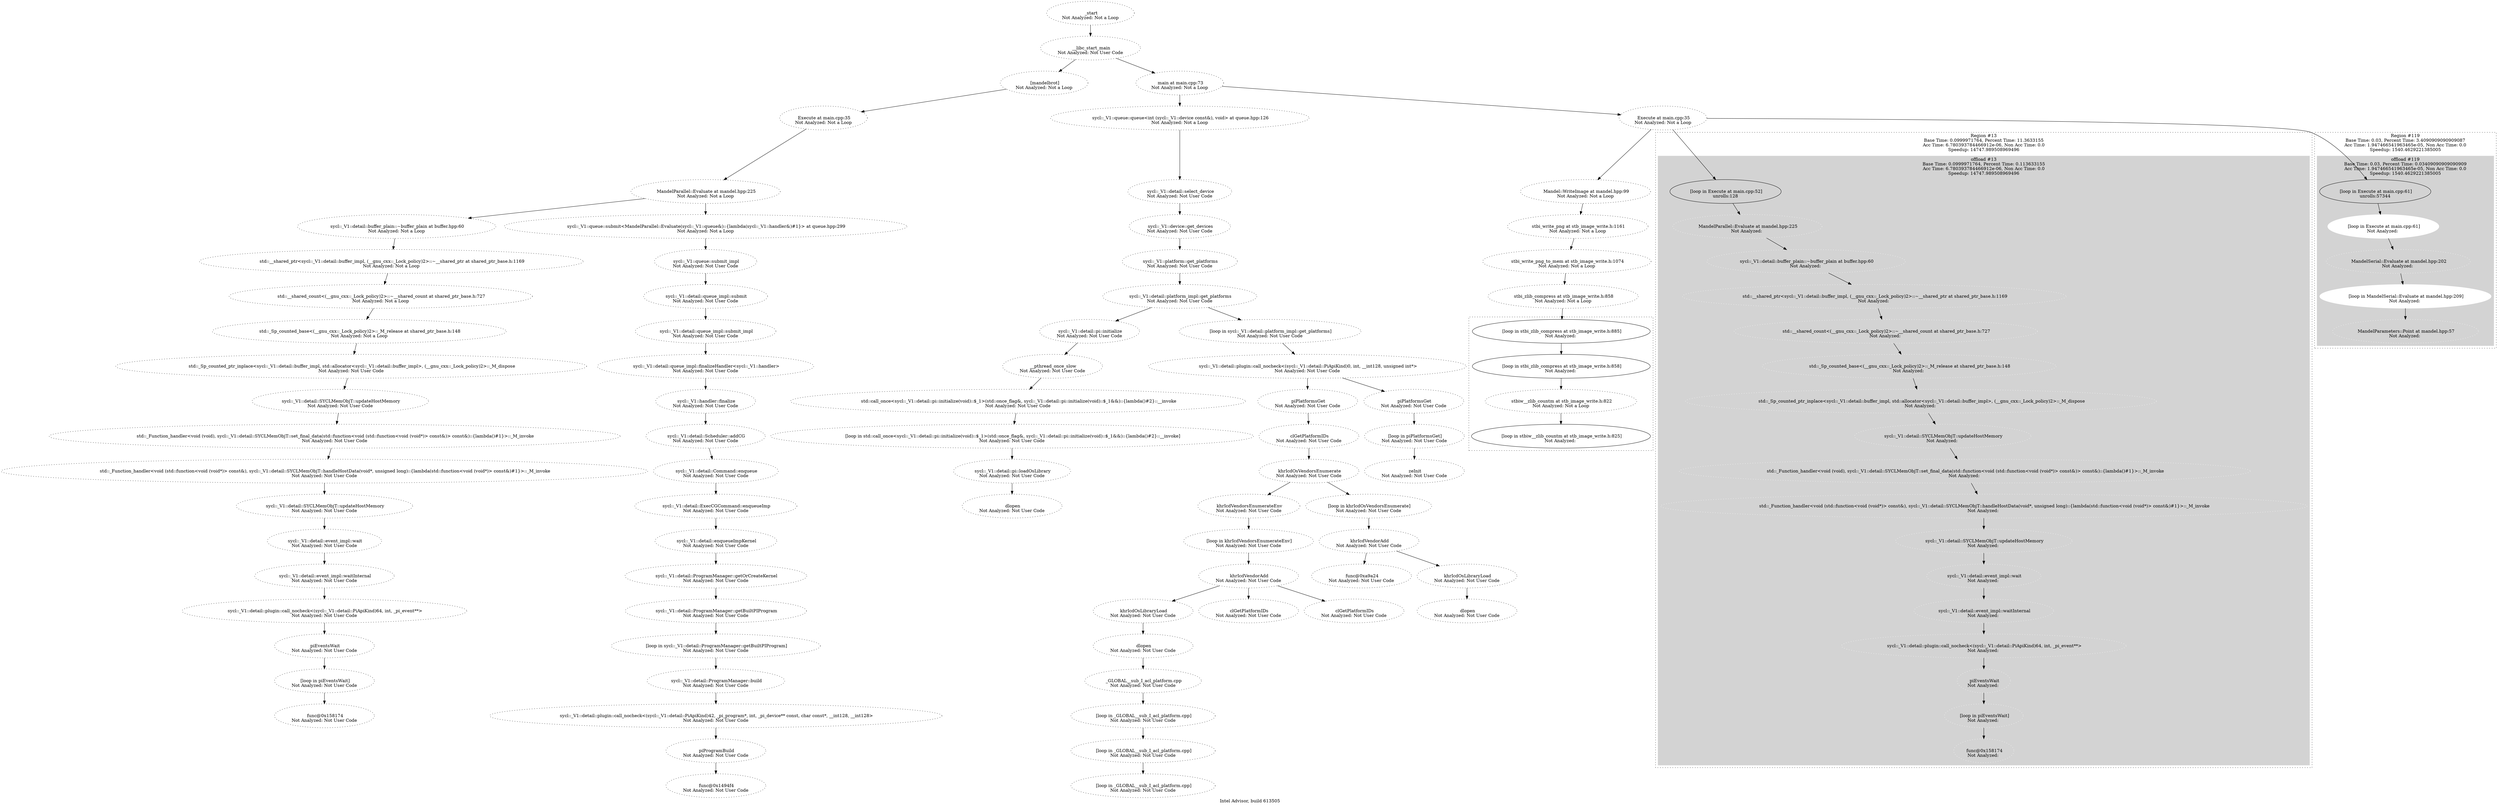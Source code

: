 digraph G {

		2 [label="\n _start\nNot Analyzed: Not a Loop", style=dotted]
	2 -> 582
		582 [label="\n __libc_start_main\nNot Analyzed: Not User Code", style=dotted]
	582 -> 446
	582 -> 550
		550 [label="\n main at main.cpp:73\nNot Analyzed: Not a Loop", style=dotted]
	550 -> 704
	550 -> 4
		4 [label="\n sycl::_V1::queue::queue<int (sycl::_V1::device const&), void> at queue.hpp:126\nNot Analyzed: Not a Loop", style=dotted]
	4 -> 5
		5 [label="\n sycl::_V1::detail::select_device\nNot Analyzed: Not User Code", style=dotted]
	5 -> 6
		6 [label="\n sycl::_V1::device::get_devices\nNot Analyzed: Not User Code", style=dotted]
	6 -> 7
		7 [label="\n sycl::_V1::platform::get_platforms\nNot Analyzed: Not User Code", style=dotted]
	7 -> 930
		930 [label="\n sycl::_V1::detail::platform_impl::get_platforms\nNot Analyzed: Not User Code", style=dotted]
	930 -> 9
	930 -> 52
		52 [label="\n [loop in sycl::_V1::detail::platform_impl::get_platforms]\nNot Analyzed: Not User Code", style=dotted]
	52 -> 53
		53 [label="\n sycl::_V1::detail::plugin::call_nocheck<(sycl::_V1::detail::PiApiKind)0, int, __int128, unsigned int*>\nNot Analyzed: Not User Code", style=dotted]
	53 -> 715
	53 -> 54
		54 [label="\n piPlatformsGet\nNot Analyzed: Not User Code", style=dotted]
	54 -> 55
		55 [label="\n clGetPlatformIDs\nNot Analyzed: Not User Code", style=dotted]
	55 -> 941
		941 [label="\n khrIcdOsVendorsEnumerate\nNot Analyzed: Not User Code", style=dotted]
	941 -> 228
	941 -> 939
		939 [label="\n khrIcdVendorsEnumerateEnv\nNot Analyzed: Not User Code", style=dotted]
	939 -> 58
		58 [label="\n [loop in khrIcdVendorsEnumerateEnv]\nNot Analyzed: Not User Code", style=dotted]
	58 -> 59
		59 [label="\n khrIcdVendorAdd\nNot Analyzed: Not User Code", style=dotted]
	59 -> 196
	59 -> 131
	59 -> 60
		60 [label="\n khrIcdOsLibraryLoad\nNot Analyzed: Not User Code", style=dotted]
	60 -> 61
		61 [label="\n dlopen\nNot Analyzed: Not User Code", style=dotted]
	61 -> 173
		173 [label="\n _GLOBAL__sub_I_acl_platform.cpp\nNot Analyzed: Not User Code", style=dotted]
	173 -> 952
		952 [label="\n [loop in _GLOBAL__sub_I_acl_platform.cpp]\nNot Analyzed: Not User Code", style=dotted]
	952 -> 953
		953 [label="\n [loop in _GLOBAL__sub_I_acl_platform.cpp]\nNot Analyzed: Not User Code", style=dotted]
	953 -> 174
		174 [label="\n [loop in _GLOBAL__sub_I_acl_platform.cpp]\nNot Analyzed: Not User Code", style=dotted]
		131 [label="\n clGetPlatformIDs\nNot Analyzed: Not User Code", style=dotted]
		196 [label="\n clGetPlatformIDs\nNot Analyzed: Not User Code", style=dotted]
		228 [label="\n [loop in khrIcdOsVendorsEnumerate]\nNot Analyzed: Not User Code", style=dotted]
	228 -> 254
		254 [label="\n khrIcdVendorAdd\nNot Analyzed: Not User Code", style=dotted]
	254 -> 230
	254 -> 255
		255 [label="\n func@0xa9a24\nNot Analyzed: Not User Code", style=dotted]
		230 [label="\n khrIcdOsLibraryLoad\nNot Analyzed: Not User Code", style=dotted]
	230 -> 231
		231 [label="\n dlopen\nNot Analyzed: Not User Code", style=dotted]
		715 [label="\n piPlatformsGet\nNot Analyzed: Not User Code", style=dotted]
	715 -> 402
		402 [label="\n [loop in piPlatformsGet]\nNot Analyzed: Not User Code", style=dotted]
	402 -> 403
		403 [label="\n zeInit\nNot Analyzed: Not User Code", style=dotted]
		9 [label="\n sycl::_V1::detail::pi::initialize\nNot Analyzed: Not User Code", style=dotted]
	9 -> 943
		943 [label="\n __pthread_once_slow\nNot Analyzed: Not User Code", style=dotted]
	943 -> 928
		928 [label="\n std::call_once<sycl::_V1::detail::pi::initialize(void)::$_1>(std::once_flag&, sycl::_V1::detail::pi::initialize(void)::$_1&&)::{lambda()#2}::__invoke\nNot Analyzed: Not User Code", style=dotted]
	928 -> 11
		11 [label="\n [loop in std::call_once<sycl::_V1::detail::pi::initialize(void)::$_1>(std::once_flag&, sycl::_V1::detail::pi::initialize(void)::$_1&&)::{lambda()#2}::__invoke]\nNot Analyzed: Not User Code", style=dotted]
	11 -> 12
		12 [label="\n sycl::_V1::detail::pi::loadOsLibrary\nNot Analyzed: Not User Code", style=dotted]
	12 -> 13
		13 [label="\n dlopen\nNot Analyzed: Not User Code", style=dotted]
		704 [label="\n Execute at main.cpp:35\nNot Analyzed: Not a Loop", style=dotted]
	704 -> 571
	subgraph cluster_loopnest_551 {
		graph [style=dotted];
		551
		label = "Region #13\nBase Time: 0.0999971764, Percent Time: 11.3633155\nAcc Time: 6.780393784466912e-06, Non Acc Time: 0.0\nSpeedup: 14747.989508969496";
	subgraph cluster_0_0 {
		style=filled;
		color=lightgrey;
		node [style=filled, color=white];
		551
		551 [label="\n [loop in Execute at main.cpp:52]\nunrolls:128"]
		551 -> 691
		691 [label="\n MandelParallel::Evaluate at mandel.hpp:225\nNot Analyzed: ", style=dotted]
		691 -> 692
		692 [label="\n sycl::_V1::detail::buffer_plain::~buffer_plain at buffer.hpp:60\nNot Analyzed: ", style=dotted]
		692 -> 693
		693 [label="\n std::__shared_ptr<sycl::_V1::detail::buffer_impl, (__gnu_cxx::_Lock_policy)2>::~__shared_ptr at shared_ptr_base.h:1169\nNot Analyzed: ", style=dotted]
		693 -> 694
		694 [label="\n std::__shared_count<(__gnu_cxx::_Lock_policy)2>::~__shared_count at shared_ptr_base.h:727\nNot Analyzed: ", style=dotted]
		694 -> 552
		552 [label="\n std::_Sp_counted_base<(__gnu_cxx::_Lock_policy)2>::_M_release at shared_ptr_base.h:148\nNot Analyzed: ", style=dotted]
		552 -> 553
		553 [label="\n std::_Sp_counted_ptr_inplace<sycl::_V1::detail::buffer_impl, std::allocator<sycl::_V1::detail::buffer_impl>, (__gnu_cxx::_Lock_policy)2>::_M_dispose\nNot Analyzed: ", style=dotted]
		553 -> 554
		554 [label="\n sycl::_V1::detail::SYCLMemObjT::updateHostMemory\nNot Analyzed: ", style=dotted]
		554 -> 555
		555 [label="\n std::_Function_handler<void (void), sycl::_V1::detail::SYCLMemObjT::set_final_data(std::function<void (std::function<void (void*)> const&)> const&)::{lambda()#1}>::_M_invoke\nNot Analyzed: ", style=dotted]
		555 -> 556
		556 [label="\n std::_Function_handler<void (std::function<void (void*)> const&), sycl::_V1::detail::SYCLMemObjT::handleHostData(void*, unsigned long)::{lambda(std::function<void (void*)> const&)#1}>::_M_invoke\nNot Analyzed: ", style=dotted]
		556 -> 557
		557 [label="\n sycl::_V1::detail::SYCLMemObjT::updateHostMemory\nNot Analyzed: ", style=dotted]
		557 -> 558
		558 [label="\n sycl::_V1::detail::event_impl::wait\nNot Analyzed: ", style=dotted]
		558 -> 559
		559 [label="\n sycl::_V1::detail::event_impl::waitInternal\nNot Analyzed: ", style=dotted]
		559 -> 560
		560 [label="\n sycl::_V1::detail::plugin::call_nocheck<(sycl::_V1::detail::PiApiKind)64, int, _pi_event**>\nNot Analyzed: ", style=dotted]
		560 -> 719
		719 [label="\n piEventsWait\nNot Analyzed: ", style=dotted]
		719 -> 561
		561 [label="\n [loop in piEventsWait]\nNot Analyzed: ", style=dotted]
		561 -> 907
		907 [label="\n func@0x158174\nNot Analyzed: ", style=dotted]
		label = "offload #13\nBase Time: 0.0999971764, Percent Time: 0.113633155\nAcc Time: 6.780393784466912e-06, Non Acc Time: 0.0\nSpeedup: 14747.989508969496";
	}

	}
	704 -> 551
	subgraph cluster_loopnest_705 {
		graph [style=dotted];
		705
		label = "Region #119\nBase Time: 0.03, Percent Time: 3.4090909090909087\nAcc Time: 1.947466541963465e-05, Non Acc Time: 0.0\nSpeedup: 1540.4629221385005";
	subgraph cluster_1_0 {
		style=filled;
		color=lightgrey;
		node [style=filled, color=white];
		705
		705 [label="\n [loop in Execute at main.cpp:61]\nunrolls:57344"]
		705 -> 706
		706 [label="\n [loop in Execute at main.cpp:61]\nNot Analyzed: "]
		706 -> 707
		707 [label="\n MandelSerial::Evaluate at mandel.hpp:202\nNot Analyzed: ", style=dotted]
		707 -> 708
		708 [label="\n [loop in MandelSerial::Evaluate at mandel.hpp:209]\nNot Analyzed: "]
		708 -> 577
		577 [label="\n MandelParameters::Point at mandel.hpp:57\nNot Analyzed: ", style=dotted]
		label = "offload #119\nBase Time: 0.03, Percent Time: 0.03409090909090909\nAcc Time: 1.947466541963465e-05, Non Acc Time: 0.0\nSpeedup: 1540.4629221385005";
	}

	}
	704 -> 705
		571 [label="\n Mandel::WriteImage at mandel.hpp:99\nNot Analyzed: Not a Loop", style=dotted]
	571 -> 572
		572 [label="\n stbi_write_png at stb_image_write.h:1161\nNot Analyzed: Not a Loop", style=dotted]
	572 -> 573
		573 [label="\n stbi_write_png_to_mem at stb_image_write.h:1074\nNot Analyzed: Not a Loop", style=dotted]
	573 -> 698
		698 [label="\n stbi_zlib_compress at stb_image_write.h:858\nNot Analyzed: Not a Loop", style=dotted]
	subgraph cluster_loopnest_699 {
		graph [style=dotted];

		699 [label="\n [loop in stbi_zlib_compress at stb_image_write.h:885]\nNot Analyzed: "]
	699 -> 700
		700 [label="\n [loop in stbi_zlib_compress at stb_image_write.h:858]\nNot Analyzed: "]
	700 -> 701
		701 [label="\n stbiw__zlib_countm at stb_image_write.h:822\nNot Analyzed: Not a Loop", style=dotted]
	701 -> 574
		574 [label="\n [loop in stbiw__zlib_countm at stb_image_write.h:825]\nNot Analyzed: "]
	}
	698 -> 699
		446 [label="\n [mandelbrot]\nNot Analyzed: Not a Loop", style=dotted]
	446 -> 447
		447 [label="\n Execute at main.cpp:35\nNot Analyzed: Not a Loop", style=dotted]
	447 -> 682
		682 [label="\n MandelParallel::Evaluate at mandel.hpp:225\nNot Analyzed: Not a Loop", style=dotted]
	682 -> 685
	682 -> 448
		448 [label="\n sycl::_V1::queue::submit<MandelParallel::Evaluate(sycl::_V1::queue&)::{lambda(sycl::_V1::handler&)#1}> at queue.hpp:299\nNot Analyzed: Not a Loop", style=dotted]
	448 -> 449
		449 [label="\n sycl::_V1::queue::submit_impl\nNot Analyzed: Not User Code", style=dotted]
	449 -> 450
		450 [label="\n sycl::_V1::detail::queue_impl::submit\nNot Analyzed: Not User Code", style=dotted]
	450 -> 451
		451 [label="\n sycl::_V1::detail::queue_impl::submit_impl\nNot Analyzed: Not User Code", style=dotted]
	451 -> 452
		452 [label="\n sycl::_V1::detail::queue_impl::finalizeHandler<sycl::_V1::handler>\nNot Analyzed: Not User Code", style=dotted]
	452 -> 453
		453 [label="\n sycl::_V1::handler::finalize\nNot Analyzed: Not User Code", style=dotted]
	453 -> 454
		454 [label="\n sycl::_V1::detail::Scheduler::addCG\nNot Analyzed: Not User Code", style=dotted]
	454 -> 455
		455 [label="\n sycl::_V1::detail::Command::enqueue\nNot Analyzed: Not User Code", style=dotted]
	455 -> 456
		456 [label="\n sycl::_V1::detail::ExecCGCommand::enqueueImp\nNot Analyzed: Not User Code", style=dotted]
	456 -> 457
		457 [label="\n sycl::_V1::detail::enqueueImpKernel\nNot Analyzed: Not User Code", style=dotted]
	457 -> 458
		458 [label="\n sycl::_V1::detail::ProgramManager::getOrCreateKernel\nNot Analyzed: Not User Code", style=dotted]
	458 -> 932
		932 [label="\n sycl::_V1::detail::ProgramManager::getBuiltPIProgram\nNot Analyzed: Not User Code", style=dotted]
	932 -> 459
		459 [label="\n [loop in sycl::_V1::detail::ProgramManager::getBuiltPIProgram]\nNot Analyzed: Not User Code", style=dotted]
	459 -> 460
		460 [label="\n sycl::_V1::detail::ProgramManager::build\nNot Analyzed: Not User Code", style=dotted]
	460 -> 461
		461 [label="\n sycl::_V1::detail::plugin::call_nocheck<(sycl::_V1::detail::PiApiKind)42, _pi_program*, int, _pi_device** const, char const*, __int128, __int128>\nNot Analyzed: Not User Code", style=dotted]
	461 -> 462
		462 [label="\n piProgramBuild\nNot Analyzed: Not User Code", style=dotted]
	462 -> 463
		463 [label="\n func@0x1494f4\nNot Analyzed: Not User Code", style=dotted]
		685 [label="\n sycl::_V1::detail::buffer_plain::~buffer_plain at buffer.hpp:60\nNot Analyzed: Not a Loop", style=dotted]
	685 -> 686
		686 [label="\n std::__shared_ptr<sycl::_V1::detail::buffer_impl, (__gnu_cxx::_Lock_policy)2>::~__shared_ptr at shared_ptr_base.h:1169\nNot Analyzed: Not a Loop", style=dotted]
	686 -> 687
		687 [label="\n std::__shared_count<(__gnu_cxx::_Lock_policy)2>::~__shared_count at shared_ptr_base.h:727\nNot Analyzed: Not a Loop", style=dotted]
	687 -> 537
		537 [label="\n std::_Sp_counted_base<(__gnu_cxx::_Lock_policy)2>::_M_release at shared_ptr_base.h:148\nNot Analyzed: Not a Loop", style=dotted]
	537 -> 538
		538 [label="\n std::_Sp_counted_ptr_inplace<sycl::_V1::detail::buffer_impl, std::allocator<sycl::_V1::detail::buffer_impl>, (__gnu_cxx::_Lock_policy)2>::_M_dispose\nNot Analyzed: Not User Code", style=dotted]
	538 -> 539
		539 [label="\n sycl::_V1::detail::SYCLMemObjT::updateHostMemory\nNot Analyzed: Not User Code", style=dotted]
	539 -> 540
		540 [label="\n std::_Function_handler<void (void), sycl::_V1::detail::SYCLMemObjT::set_final_data(std::function<void (std::function<void (void*)> const&)> const&)::{lambda()#1}>::_M_invoke\nNot Analyzed: Not User Code", style=dotted]
	540 -> 541
		541 [label="\n std::_Function_handler<void (std::function<void (void*)> const&), sycl::_V1::detail::SYCLMemObjT::handleHostData(void*, unsigned long)::{lambda(std::function<void (void*)> const&)#1}>::_M_invoke\nNot Analyzed: Not User Code", style=dotted]
	541 -> 542
		542 [label="\n sycl::_V1::detail::SYCLMemObjT::updateHostMemory\nNot Analyzed: Not User Code", style=dotted]
	542 -> 543
		543 [label="\n sycl::_V1::detail::event_impl::wait\nNot Analyzed: Not User Code", style=dotted]
	543 -> 544
		544 [label="\n sycl::_V1::detail::event_impl::waitInternal\nNot Analyzed: Not User Code", style=dotted]
	544 -> 545
		545 [label="\n sycl::_V1::detail::plugin::call_nocheck<(sycl::_V1::detail::PiApiKind)64, int, _pi_event**>\nNot Analyzed: Not User Code", style=dotted]
	545 -> 717
		717 [label="\n piEventsWait\nNot Analyzed: Not User Code", style=dotted]
	717 -> 546
		546 [label="\n [loop in piEventsWait]\nNot Analyzed: Not User Code", style=dotted]
	546 -> 905
		905 [label="\n func@0x158174\nNot Analyzed: Not User Code", style=dotted]
	label="Intel Advisor, build 613505";

}
